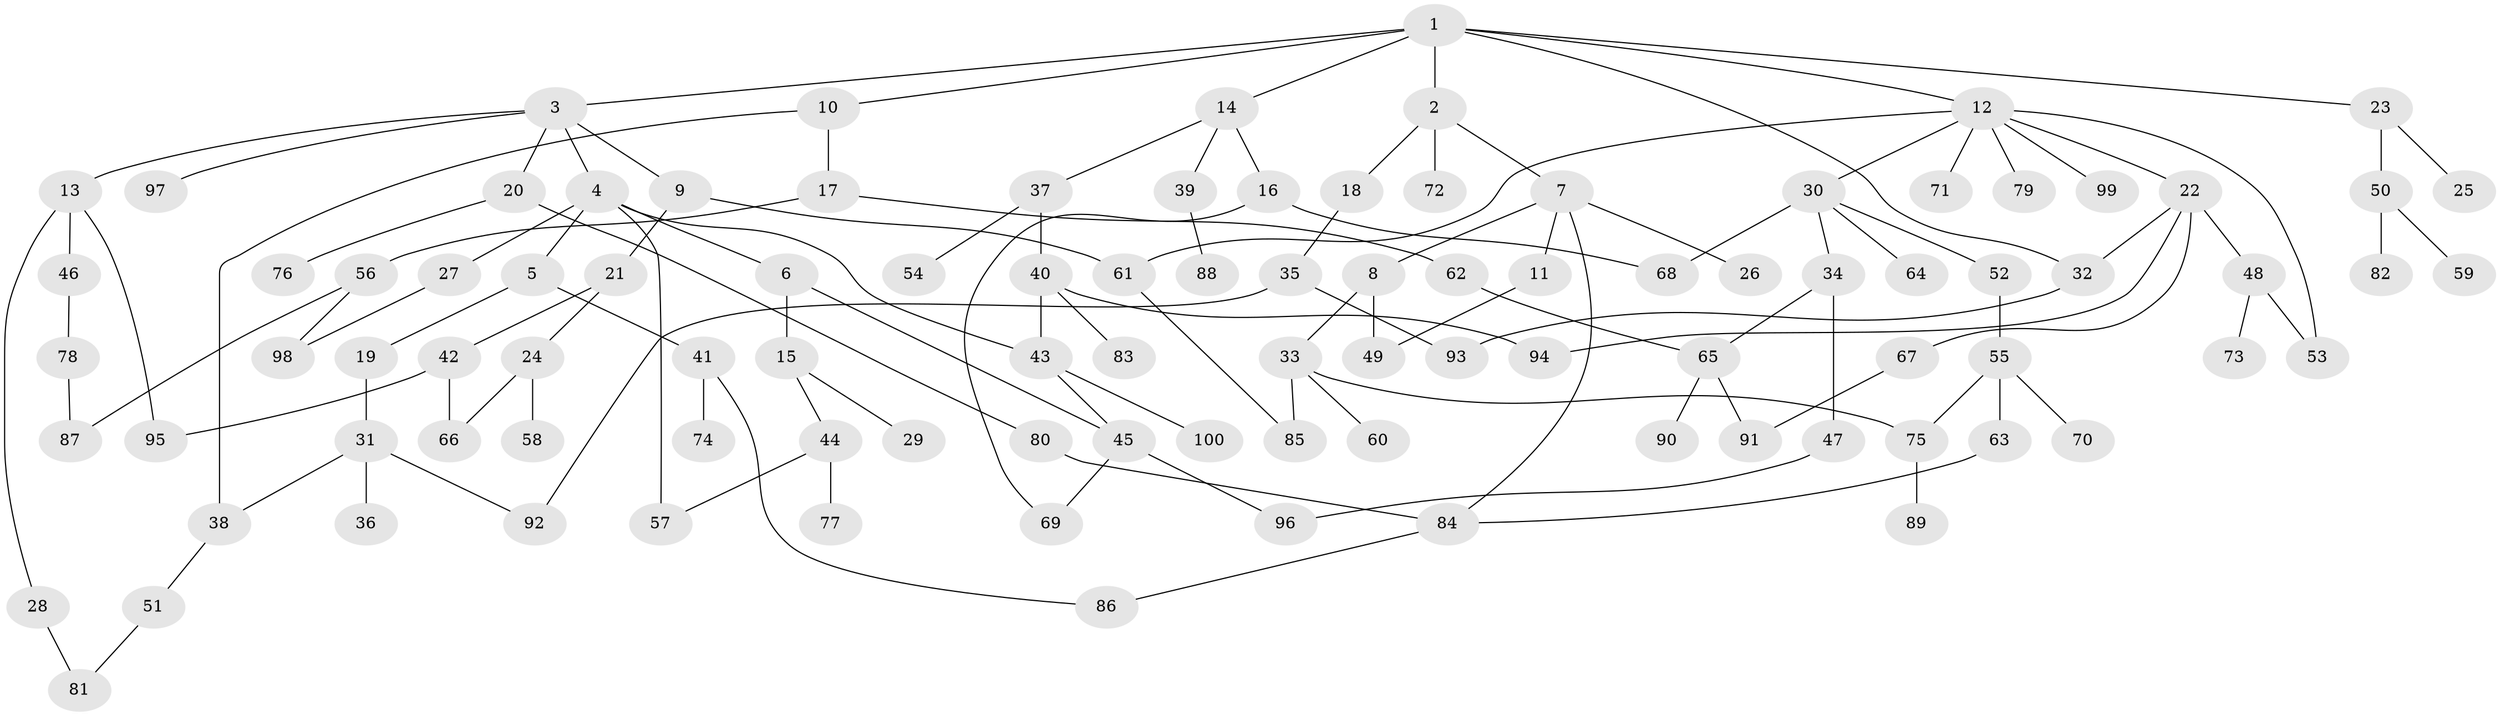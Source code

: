 // Generated by graph-tools (version 1.1) at 2025/54/02/21/25 11:54:43]
// undirected, 100 vertices, 125 edges
graph export_dot {
graph [start="1"]
  node [color=gray90,style=filled];
  1;
  2;
  3;
  4;
  5;
  6;
  7;
  8;
  9;
  10;
  11;
  12;
  13;
  14;
  15;
  16;
  17;
  18;
  19;
  20;
  21;
  22;
  23;
  24;
  25;
  26;
  27;
  28;
  29;
  30;
  31;
  32;
  33;
  34;
  35;
  36;
  37;
  38;
  39;
  40;
  41;
  42;
  43;
  44;
  45;
  46;
  47;
  48;
  49;
  50;
  51;
  52;
  53;
  54;
  55;
  56;
  57;
  58;
  59;
  60;
  61;
  62;
  63;
  64;
  65;
  66;
  67;
  68;
  69;
  70;
  71;
  72;
  73;
  74;
  75;
  76;
  77;
  78;
  79;
  80;
  81;
  82;
  83;
  84;
  85;
  86;
  87;
  88;
  89;
  90;
  91;
  92;
  93;
  94;
  95;
  96;
  97;
  98;
  99;
  100;
  1 -- 2;
  1 -- 3;
  1 -- 10;
  1 -- 12;
  1 -- 14;
  1 -- 23;
  1 -- 32;
  2 -- 7;
  2 -- 18;
  2 -- 72;
  3 -- 4;
  3 -- 9;
  3 -- 13;
  3 -- 20;
  3 -- 97;
  4 -- 5;
  4 -- 6;
  4 -- 27;
  4 -- 43;
  4 -- 57;
  5 -- 19;
  5 -- 41;
  6 -- 15;
  6 -- 45;
  7 -- 8;
  7 -- 11;
  7 -- 26;
  7 -- 84;
  8 -- 33;
  8 -- 49;
  9 -- 21;
  9 -- 61;
  10 -- 17;
  10 -- 38;
  11 -- 49;
  12 -- 22;
  12 -- 30;
  12 -- 61;
  12 -- 71;
  12 -- 79;
  12 -- 99;
  12 -- 53;
  13 -- 28;
  13 -- 46;
  13 -- 95;
  14 -- 16;
  14 -- 37;
  14 -- 39;
  15 -- 29;
  15 -- 44;
  16 -- 69;
  16 -- 68;
  17 -- 56;
  17 -- 62;
  18 -- 35;
  19 -- 31;
  20 -- 76;
  20 -- 80;
  21 -- 24;
  21 -- 42;
  22 -- 48;
  22 -- 67;
  22 -- 94;
  22 -- 32;
  23 -- 25;
  23 -- 50;
  24 -- 58;
  24 -- 66;
  27 -- 98;
  28 -- 81;
  30 -- 34;
  30 -- 52;
  30 -- 64;
  30 -- 68;
  31 -- 36;
  31 -- 38;
  31 -- 92;
  32 -- 93;
  33 -- 60;
  33 -- 75;
  33 -- 85;
  34 -- 47;
  34 -- 65;
  35 -- 92;
  35 -- 93;
  37 -- 40;
  37 -- 54;
  38 -- 51;
  39 -- 88;
  40 -- 43;
  40 -- 83;
  40 -- 94;
  41 -- 74;
  41 -- 86;
  42 -- 95;
  42 -- 66;
  43 -- 45;
  43 -- 100;
  44 -- 57;
  44 -- 77;
  45 -- 96;
  45 -- 69;
  46 -- 78;
  47 -- 96;
  48 -- 53;
  48 -- 73;
  50 -- 59;
  50 -- 82;
  51 -- 81;
  52 -- 55;
  55 -- 63;
  55 -- 70;
  55 -- 75;
  56 -- 87;
  56 -- 98;
  61 -- 85;
  62 -- 65;
  63 -- 84;
  65 -- 90;
  65 -- 91;
  67 -- 91;
  75 -- 89;
  78 -- 87;
  80 -- 84;
  84 -- 86;
}
